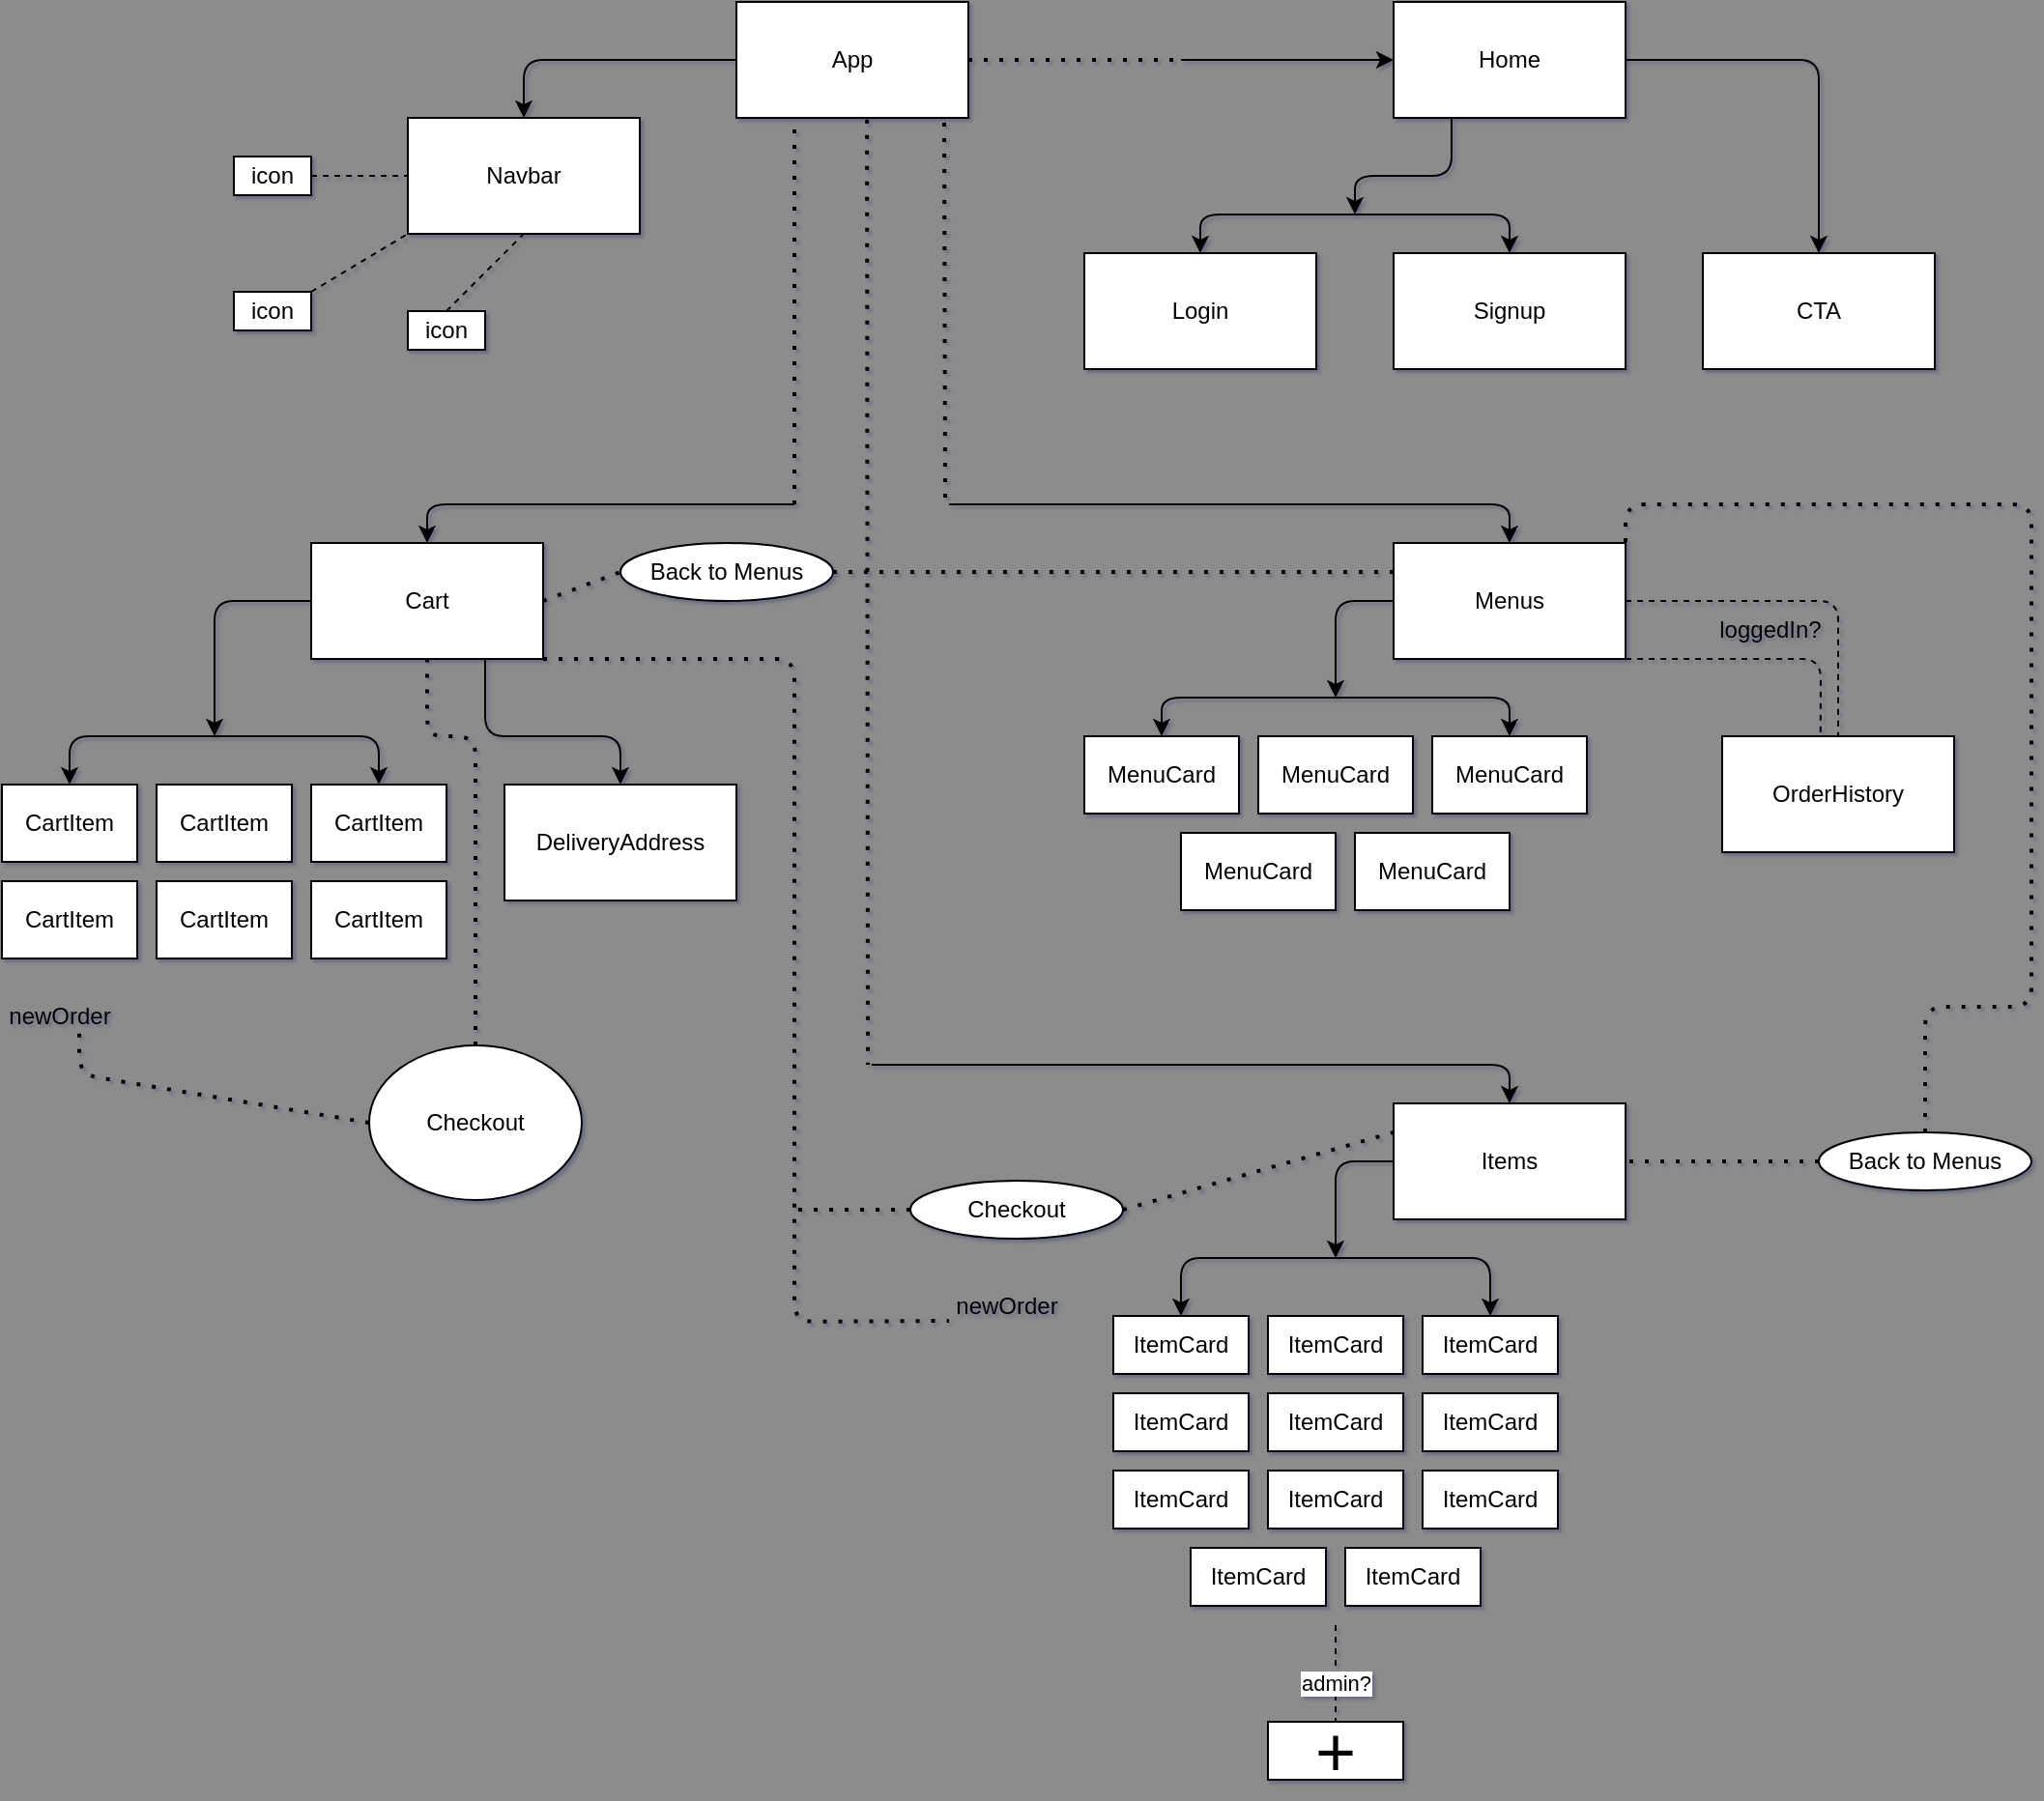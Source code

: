 <mxfile>
    <diagram id="xcmW2i0gw605lT7TwHou" name="Page-1">
        <mxGraphModel dx="2127" dy="925" grid="0" gridSize="10" guides="1" tooltips="1" connect="1" arrows="1" fold="1" page="1" pageScale="1" pageWidth="850" pageHeight="1100" background="#8C8C8C" math="0" shadow="1">
            <root>
                <mxCell id="0"/>
                <mxCell id="1" parent="0"/>
                <mxCell id="2" value="App" style="rounded=0;whiteSpace=wrap;html=1;" parent="1" vertex="1">
                    <mxGeometry x="50" y="60" width="120" height="60" as="geometry"/>
                </mxCell>
                <mxCell id="3" value="Login" style="rounded=0;whiteSpace=wrap;html=1;" parent="1" vertex="1">
                    <mxGeometry x="230" y="190" width="120" height="60" as="geometry"/>
                </mxCell>
                <mxCell id="4" value="Signup" style="rounded=0;whiteSpace=wrap;html=1;" parent="1" vertex="1">
                    <mxGeometry x="390" y="190" width="120" height="60" as="geometry"/>
                </mxCell>
                <mxCell id="5" value="CTA" style="rounded=0;whiteSpace=wrap;html=1;" parent="1" vertex="1">
                    <mxGeometry x="550" y="190" width="120" height="60" as="geometry"/>
                </mxCell>
                <mxCell id="6" value="Home" style="rounded=0;whiteSpace=wrap;html=1;" parent="1" vertex="1">
                    <mxGeometry x="390" y="60" width="120" height="60" as="geometry"/>
                </mxCell>
                <mxCell id="9" value="" style="endArrow=classic;html=1;entryX=0;entryY=0.5;entryDx=0;entryDy=0;" parent="1" target="6" edge="1">
                    <mxGeometry width="50" height="50" relative="1" as="geometry">
                        <mxPoint x="280" y="90" as="sourcePoint"/>
                        <mxPoint x="350" y="280" as="targetPoint"/>
                    </mxGeometry>
                </mxCell>
                <mxCell id="10" value="" style="endArrow=classic;html=1;exitX=1;exitY=0.5;exitDx=0;exitDy=0;entryX=0.5;entryY=0;entryDx=0;entryDy=0;" parent="1" source="6" target="5" edge="1">
                    <mxGeometry width="50" height="50" relative="1" as="geometry">
                        <mxPoint x="420" y="110" as="sourcePoint"/>
                        <mxPoint x="470" y="60" as="targetPoint"/>
                        <Array as="points">
                            <mxPoint x="610" y="90"/>
                        </Array>
                    </mxGeometry>
                </mxCell>
                <mxCell id="11" value="" style="endArrow=classic;html=1;exitX=0.25;exitY=1;exitDx=0;exitDy=0;" parent="1" source="6" edge="1">
                    <mxGeometry width="50" height="50" relative="1" as="geometry">
                        <mxPoint x="420" y="110" as="sourcePoint"/>
                        <mxPoint x="370" y="170" as="targetPoint"/>
                        <Array as="points">
                            <mxPoint x="420" y="150"/>
                            <mxPoint x="370" y="150"/>
                        </Array>
                    </mxGeometry>
                </mxCell>
                <mxCell id="12" value="" style="endArrow=classic;startArrow=classic;html=1;exitX=0.5;exitY=0;exitDx=0;exitDy=0;entryX=0.5;entryY=0;entryDx=0;entryDy=0;" parent="1" source="3" target="4" edge="1">
                    <mxGeometry width="50" height="50" relative="1" as="geometry">
                        <mxPoint x="420" y="110" as="sourcePoint"/>
                        <mxPoint x="470" y="60" as="targetPoint"/>
                        <Array as="points">
                            <mxPoint x="290" y="170"/>
                            <mxPoint x="370" y="170"/>
                            <mxPoint x="450" y="170"/>
                        </Array>
                    </mxGeometry>
                </mxCell>
                <mxCell id="13" value="Menus" style="rounded=0;whiteSpace=wrap;html=1;" parent="1" vertex="1">
                    <mxGeometry x="390" y="340" width="120" height="60" as="geometry"/>
                </mxCell>
                <mxCell id="14" value="MenuCard" style="rounded=0;whiteSpace=wrap;html=1;" parent="1" vertex="1">
                    <mxGeometry x="230" y="440" width="80" height="40" as="geometry"/>
                </mxCell>
                <mxCell id="15" value="MenuCard" style="rounded=0;whiteSpace=wrap;html=1;" parent="1" vertex="1">
                    <mxGeometry x="320" y="440" width="80" height="40" as="geometry"/>
                </mxCell>
                <mxCell id="16" value="MenuCard" style="rounded=0;whiteSpace=wrap;html=1;" parent="1" vertex="1">
                    <mxGeometry x="410" y="440" width="80" height="40" as="geometry"/>
                </mxCell>
                <mxCell id="17" value="MenuCard" style="rounded=0;whiteSpace=wrap;html=1;" parent="1" vertex="1">
                    <mxGeometry x="280" y="490" width="80" height="40" as="geometry"/>
                </mxCell>
                <mxCell id="18" value="MenuCard" style="rounded=0;whiteSpace=wrap;html=1;" parent="1" vertex="1">
                    <mxGeometry x="370" y="490" width="80" height="40" as="geometry"/>
                </mxCell>
                <mxCell id="19" value="" style="endArrow=classic;html=1;exitX=0;exitY=0.5;exitDx=0;exitDy=0;" parent="1" source="13" edge="1">
                    <mxGeometry width="50" height="50" relative="1" as="geometry">
                        <mxPoint x="340" y="350" as="sourcePoint"/>
                        <mxPoint x="360" y="420" as="targetPoint"/>
                        <Array as="points">
                            <mxPoint x="360" y="370"/>
                        </Array>
                    </mxGeometry>
                </mxCell>
                <mxCell id="20" value="" style="endArrow=classic;startArrow=classic;html=1;exitX=0.5;exitY=0;exitDx=0;exitDy=0;entryX=0.5;entryY=0;entryDx=0;entryDy=0;" parent="1" source="14" target="16" edge="1">
                    <mxGeometry width="50" height="50" relative="1" as="geometry">
                        <mxPoint x="340" y="350" as="sourcePoint"/>
                        <mxPoint x="390" y="300" as="targetPoint"/>
                        <Array as="points">
                            <mxPoint x="270" y="420"/>
                            <mxPoint x="360" y="420"/>
                            <mxPoint x="450" y="420"/>
                        </Array>
                    </mxGeometry>
                </mxCell>
                <mxCell id="21" value="OrderHistory" style="rounded=0;whiteSpace=wrap;html=1;" parent="1" vertex="1">
                    <mxGeometry x="560" y="440" width="120" height="60" as="geometry"/>
                </mxCell>
                <mxCell id="22" value="" style="endArrow=none;dashed=1;html=1;entryX=0.5;entryY=0;entryDx=0;entryDy=0;exitX=1;exitY=0.5;exitDx=0;exitDy=0;" parent="1" source="13" target="21" edge="1">
                    <mxGeometry width="50" height="50" relative="1" as="geometry">
                        <mxPoint x="510" y="390" as="sourcePoint"/>
                        <mxPoint x="560" y="340" as="targetPoint"/>
                        <Array as="points">
                            <mxPoint x="620" y="370"/>
                        </Array>
                    </mxGeometry>
                </mxCell>
                <mxCell id="23" value="" style="endArrow=none;dashed=1;html=1;exitX=1;exitY=1;exitDx=0;exitDy=0;entryX=0.424;entryY=0.014;entryDx=0;entryDy=0;entryPerimeter=0;" parent="1" source="13" target="21" edge="1">
                    <mxGeometry width="50" height="50" relative="1" as="geometry">
                        <mxPoint x="510" y="390" as="sourcePoint"/>
                        <mxPoint x="560" y="340" as="targetPoint"/>
                        <Array as="points">
                            <mxPoint x="611" y="400"/>
                        </Array>
                    </mxGeometry>
                </mxCell>
                <mxCell id="24" value="loggedIn?" style="text;html=1;strokeColor=none;fillColor=none;align=center;verticalAlign=middle;whiteSpace=wrap;rounded=0;" parent="1" vertex="1">
                    <mxGeometry x="555" y="370" width="60" height="30" as="geometry"/>
                </mxCell>
                <mxCell id="26" value="" style="endArrow=classic;html=1;entryX=0.5;entryY=0;entryDx=0;entryDy=0;" parent="1" target="13" edge="1">
                    <mxGeometry width="50" height="50" relative="1" as="geometry">
                        <mxPoint x="160" y="320" as="sourcePoint"/>
                        <mxPoint x="330" y="330" as="targetPoint"/>
                        <Array as="points">
                            <mxPoint x="160" y="320"/>
                            <mxPoint x="450" y="320"/>
                        </Array>
                    </mxGeometry>
                </mxCell>
                <mxCell id="27" value="Navbar" style="rounded=0;whiteSpace=wrap;html=1;" parent="1" vertex="1">
                    <mxGeometry x="-120" y="120" width="120" height="60" as="geometry"/>
                </mxCell>
                <mxCell id="28" value="icon" style="rounded=0;whiteSpace=wrap;html=1;" parent="1" vertex="1">
                    <mxGeometry x="-210" y="210" width="40" height="20" as="geometry"/>
                </mxCell>
                <mxCell id="29" value="icon" style="rounded=0;whiteSpace=wrap;html=1;" parent="1" vertex="1">
                    <mxGeometry x="-210" y="140" width="40" height="20" as="geometry"/>
                </mxCell>
                <mxCell id="30" value="icon" style="rounded=0;whiteSpace=wrap;html=1;" parent="1" vertex="1">
                    <mxGeometry x="-120" y="220" width="40" height="20" as="geometry"/>
                </mxCell>
                <mxCell id="31" value="" style="endArrow=none;dashed=1;html=1;entryX=0.5;entryY=1;entryDx=0;entryDy=0;exitX=0.5;exitY=0;exitDx=0;exitDy=0;" parent="1" source="30" target="27" edge="1">
                    <mxGeometry width="50" height="50" relative="1" as="geometry">
                        <mxPoint x="-130" y="350" as="sourcePoint"/>
                        <mxPoint x="-80" y="300" as="targetPoint"/>
                    </mxGeometry>
                </mxCell>
                <mxCell id="33" value="" style="endArrow=none;dashed=1;html=1;exitX=1;exitY=0;exitDx=0;exitDy=0;entryX=0;entryY=1;entryDx=0;entryDy=0;" parent="1" source="28" target="27" edge="1">
                    <mxGeometry width="50" height="50" relative="1" as="geometry">
                        <mxPoint x="-130" y="350" as="sourcePoint"/>
                        <mxPoint x="-80" y="300" as="targetPoint"/>
                    </mxGeometry>
                </mxCell>
                <mxCell id="34" value="" style="endArrow=none;dashed=1;html=1;exitX=1;exitY=0.5;exitDx=0;exitDy=0;entryX=0;entryY=0.5;entryDx=0;entryDy=0;" parent="1" source="29" target="27" edge="1">
                    <mxGeometry width="50" height="50" relative="1" as="geometry">
                        <mxPoint x="-130" y="350" as="sourcePoint"/>
                        <mxPoint x="-80" y="300" as="targetPoint"/>
                    </mxGeometry>
                </mxCell>
                <mxCell id="35" value="" style="endArrow=classic;html=1;entryX=0.5;entryY=0;entryDx=0;entryDy=0;exitX=0;exitY=0.5;exitDx=0;exitDy=0;" parent="1" source="2" target="27" edge="1">
                    <mxGeometry width="50" height="50" relative="1" as="geometry">
                        <mxPoint x="60" y="190" as="sourcePoint"/>
                        <mxPoint x="110" y="140" as="targetPoint"/>
                        <Array as="points">
                            <mxPoint x="-60" y="90"/>
                        </Array>
                    </mxGeometry>
                </mxCell>
                <mxCell id="37" value="" style="endArrow=none;dashed=1;html=1;dashPattern=1 3;strokeWidth=2;exitX=0.896;exitY=1.042;exitDx=0;exitDy=0;exitPerimeter=0;" parent="1" source="2" edge="1">
                    <mxGeometry width="50" height="50" relative="1" as="geometry">
                        <mxPoint x="290" y="220" as="sourcePoint"/>
                        <mxPoint x="158" y="320" as="targetPoint"/>
                    </mxGeometry>
                </mxCell>
                <mxCell id="38" value="" style="endArrow=none;dashed=1;html=1;dashPattern=1 3;strokeWidth=2;exitX=1;exitY=0.5;exitDx=0;exitDy=0;" parent="1" source="2" edge="1">
                    <mxGeometry width="50" height="50" relative="1" as="geometry">
                        <mxPoint x="290" y="220" as="sourcePoint"/>
                        <mxPoint x="280" y="90" as="targetPoint"/>
                    </mxGeometry>
                </mxCell>
                <mxCell id="39" value="Items" style="rounded=0;whiteSpace=wrap;html=1;" parent="1" vertex="1">
                    <mxGeometry x="390" y="630" width="120" height="60" as="geometry"/>
                </mxCell>
                <mxCell id="40" value="ItemCard" style="rounded=0;whiteSpace=wrap;html=1;" parent="1" vertex="1">
                    <mxGeometry x="245" y="740" width="70" height="30" as="geometry"/>
                </mxCell>
                <mxCell id="41" value="ItemCard" style="rounded=0;whiteSpace=wrap;html=1;" parent="1" vertex="1">
                    <mxGeometry x="285" y="860" width="70" height="30" as="geometry"/>
                </mxCell>
                <mxCell id="42" value="ItemCard" style="rounded=0;whiteSpace=wrap;html=1;" parent="1" vertex="1">
                    <mxGeometry x="365" y="860" width="70" height="30" as="geometry"/>
                </mxCell>
                <mxCell id="43" value="ItemCard" style="rounded=0;whiteSpace=wrap;html=1;" parent="1" vertex="1">
                    <mxGeometry x="245" y="780" width="70" height="30" as="geometry"/>
                </mxCell>
                <mxCell id="44" value="ItemCard" style="rounded=0;whiteSpace=wrap;html=1;" parent="1" vertex="1">
                    <mxGeometry x="245" y="820" width="70" height="30" as="geometry"/>
                </mxCell>
                <mxCell id="45" value="ItemCard" style="rounded=0;whiteSpace=wrap;html=1;" parent="1" vertex="1">
                    <mxGeometry x="325" y="820" width="70" height="30" as="geometry"/>
                </mxCell>
                <mxCell id="46" value="ItemCard" style="rounded=0;whiteSpace=wrap;html=1;" parent="1" vertex="1">
                    <mxGeometry x="325" y="780" width="70" height="30" as="geometry"/>
                </mxCell>
                <mxCell id="47" value="ItemCard" style="rounded=0;whiteSpace=wrap;html=1;" parent="1" vertex="1">
                    <mxGeometry x="325" y="740" width="70" height="30" as="geometry"/>
                </mxCell>
                <mxCell id="48" value="ItemCard" style="rounded=0;whiteSpace=wrap;html=1;" parent="1" vertex="1">
                    <mxGeometry x="405" y="820" width="70" height="30" as="geometry"/>
                </mxCell>
                <mxCell id="49" value="ItemCard" style="rounded=0;whiteSpace=wrap;html=1;" parent="1" vertex="1">
                    <mxGeometry x="405" y="780" width="70" height="30" as="geometry"/>
                </mxCell>
                <mxCell id="50" value="ItemCard" style="rounded=0;whiteSpace=wrap;html=1;" parent="1" vertex="1">
                    <mxGeometry x="405" y="740" width="70" height="30" as="geometry"/>
                </mxCell>
                <mxCell id="52" value="" style="endArrow=classic;html=1;exitX=0;exitY=0.5;exitDx=0;exitDy=0;" parent="1" source="39" edge="1">
                    <mxGeometry width="50" height="50" relative="1" as="geometry">
                        <mxPoint x="410" y="680" as="sourcePoint"/>
                        <mxPoint x="360" y="710" as="targetPoint"/>
                        <Array as="points">
                            <mxPoint x="360" y="660"/>
                        </Array>
                    </mxGeometry>
                </mxCell>
                <mxCell id="53" value="" style="endArrow=classic;startArrow=classic;html=1;exitX=0.5;exitY=0;exitDx=0;exitDy=0;entryX=0.5;entryY=0;entryDx=0;entryDy=0;" parent="1" source="40" target="50" edge="1">
                    <mxGeometry width="50" height="50" relative="1" as="geometry">
                        <mxPoint x="410" y="680" as="sourcePoint"/>
                        <mxPoint x="460" y="630" as="targetPoint"/>
                        <Array as="points">
                            <mxPoint x="280" y="710"/>
                            <mxPoint x="360" y="710"/>
                            <mxPoint x="440" y="710"/>
                        </Array>
                    </mxGeometry>
                </mxCell>
                <mxCell id="54" value="Back to Menus" style="ellipse;whiteSpace=wrap;html=1;" parent="1" vertex="1">
                    <mxGeometry x="610" y="645" width="110" height="30" as="geometry"/>
                </mxCell>
                <mxCell id="55" value="Checkout" style="ellipse;whiteSpace=wrap;html=1;" parent="1" vertex="1">
                    <mxGeometry x="140" y="670" width="110" height="30" as="geometry"/>
                </mxCell>
                <mxCell id="56" value="" style="endArrow=none;dashed=1;html=1;dashPattern=1 3;strokeWidth=2;entryX=0;entryY=0.25;entryDx=0;entryDy=0;exitX=1;exitY=0.5;exitDx=0;exitDy=0;" parent="1" source="55" target="39" edge="1">
                    <mxGeometry width="50" height="50" relative="1" as="geometry">
                        <mxPoint x="480" y="790" as="sourcePoint"/>
                        <mxPoint x="530" y="740" as="targetPoint"/>
                    </mxGeometry>
                </mxCell>
                <mxCell id="57" value="" style="endArrow=none;dashed=1;html=1;dashPattern=1 3;strokeWidth=2;exitX=0;exitY=0.5;exitDx=0;exitDy=0;entryX=1;entryY=0.5;entryDx=0;entryDy=0;" parent="1" source="54" target="39" edge="1">
                    <mxGeometry width="50" height="50" relative="1" as="geometry">
                        <mxPoint x="480" y="790" as="sourcePoint"/>
                        <mxPoint x="530" y="740" as="targetPoint"/>
                    </mxGeometry>
                </mxCell>
                <mxCell id="58" value="" style="endArrow=none;dashed=1;html=1;dashPattern=1 3;strokeWidth=2;exitX=0.5;exitY=0;exitDx=0;exitDy=0;entryX=1;entryY=0;entryDx=0;entryDy=0;" parent="1" source="54" target="13" edge="1">
                    <mxGeometry width="50" height="50" relative="1" as="geometry">
                        <mxPoint x="480" y="540" as="sourcePoint"/>
                        <mxPoint x="530" y="490" as="targetPoint"/>
                        <Array as="points">
                            <mxPoint x="665" y="580"/>
                            <mxPoint x="720" y="580"/>
                            <mxPoint x="720" y="320"/>
                            <mxPoint x="510" y="320"/>
                        </Array>
                    </mxGeometry>
                </mxCell>
                <mxCell id="59" value="" style="endArrow=none;dashed=1;html=1;dashPattern=1 3;strokeWidth=2;exitX=0.563;exitY=1.014;exitDx=0;exitDy=0;exitPerimeter=0;" parent="1" source="2" edge="1">
                    <mxGeometry width="50" height="50" relative="1" as="geometry">
                        <mxPoint x="200" y="340" as="sourcePoint"/>
                        <mxPoint x="118" y="610" as="targetPoint"/>
                    </mxGeometry>
                </mxCell>
                <mxCell id="60" value="" style="endArrow=classic;html=1;entryX=0.5;entryY=0;entryDx=0;entryDy=0;" parent="1" target="39" edge="1">
                    <mxGeometry width="50" height="50" relative="1" as="geometry">
                        <mxPoint x="120" y="610" as="sourcePoint"/>
                        <mxPoint x="290" y="570" as="targetPoint"/>
                        <Array as="points">
                            <mxPoint x="450" y="610"/>
                        </Array>
                    </mxGeometry>
                </mxCell>
                <mxCell id="61" value="Cart" style="rounded=0;whiteSpace=wrap;html=1;" parent="1" vertex="1">
                    <mxGeometry x="-170" y="340" width="120" height="60" as="geometry"/>
                </mxCell>
                <mxCell id="62" value="" style="endArrow=none;dashed=1;html=1;dashPattern=1 3;strokeWidth=2;entryX=0.25;entryY=1;entryDx=0;entryDy=0;" parent="1" target="2" edge="1">
                    <mxGeometry width="50" height="50" relative="1" as="geometry">
                        <mxPoint x="80" y="320" as="sourcePoint"/>
                        <mxPoint x="30" y="360" as="targetPoint"/>
                    </mxGeometry>
                </mxCell>
                <mxCell id="63" value="" style="endArrow=classic;html=1;entryX=0.5;entryY=0;entryDx=0;entryDy=0;" parent="1" target="61" edge="1">
                    <mxGeometry width="50" height="50" relative="1" as="geometry">
                        <mxPoint x="80" y="320" as="sourcePoint"/>
                        <mxPoint x="30" y="360" as="targetPoint"/>
                        <Array as="points">
                            <mxPoint x="-110" y="320"/>
                        </Array>
                    </mxGeometry>
                </mxCell>
                <mxCell id="64" value="CartItem" style="rounded=0;whiteSpace=wrap;html=1;" parent="1" vertex="1">
                    <mxGeometry x="-330" y="465" width="70" height="40" as="geometry"/>
                </mxCell>
                <mxCell id="65" value="CartItem" style="rounded=0;whiteSpace=wrap;html=1;" parent="1" vertex="1">
                    <mxGeometry x="-250" y="515" width="70" height="40" as="geometry"/>
                </mxCell>
                <mxCell id="66" value="CartItem" style="rounded=0;whiteSpace=wrap;html=1;" parent="1" vertex="1">
                    <mxGeometry x="-250" y="465" width="70" height="40" as="geometry"/>
                </mxCell>
                <mxCell id="67" value="CartItem" style="rounded=0;whiteSpace=wrap;html=1;" parent="1" vertex="1">
                    <mxGeometry x="-330" y="515" width="70" height="40" as="geometry"/>
                </mxCell>
                <mxCell id="68" value="CartItem" style="rounded=0;whiteSpace=wrap;html=1;" parent="1" vertex="1">
                    <mxGeometry x="-170" y="515" width="70" height="40" as="geometry"/>
                </mxCell>
                <mxCell id="69" value="CartItem" style="rounded=0;whiteSpace=wrap;html=1;" parent="1" vertex="1">
                    <mxGeometry x="-170" y="465" width="70" height="40" as="geometry"/>
                </mxCell>
                <mxCell id="70" value="" style="endArrow=classic;html=1;exitX=0;exitY=0.5;exitDx=0;exitDy=0;" parent="1" source="61" edge="1">
                    <mxGeometry width="50" height="50" relative="1" as="geometry">
                        <mxPoint x="-160" y="400" as="sourcePoint"/>
                        <mxPoint x="-220" y="440" as="targetPoint"/>
                        <Array as="points">
                            <mxPoint x="-220" y="370"/>
                        </Array>
                    </mxGeometry>
                </mxCell>
                <mxCell id="71" value="" style="endArrow=classic;startArrow=classic;html=1;exitX=0.5;exitY=0;exitDx=0;exitDy=0;entryX=0.5;entryY=0;entryDx=0;entryDy=0;" parent="1" source="64" target="69" edge="1">
                    <mxGeometry width="50" height="50" relative="1" as="geometry">
                        <mxPoint x="-160" y="400" as="sourcePoint"/>
                        <mxPoint x="-110" y="350" as="targetPoint"/>
                        <Array as="points">
                            <mxPoint x="-295" y="440"/>
                            <mxPoint x="-135" y="440"/>
                        </Array>
                    </mxGeometry>
                </mxCell>
                <mxCell id="72" value="DeliveryAddress" style="rounded=0;whiteSpace=wrap;html=1;" parent="1" vertex="1">
                    <mxGeometry x="-70" y="465" width="120" height="60" as="geometry"/>
                </mxCell>
                <mxCell id="73" value="" style="endArrow=classic;html=1;exitX=0.75;exitY=1;exitDx=0;exitDy=0;entryX=0.5;entryY=0;entryDx=0;entryDy=0;" parent="1" source="61" target="72" edge="1">
                    <mxGeometry width="50" height="50" relative="1" as="geometry">
                        <mxPoint x="-130" y="610" as="sourcePoint"/>
                        <mxPoint x="-80" y="560" as="targetPoint"/>
                        <Array as="points">
                            <mxPoint x="-80" y="440"/>
                            <mxPoint x="-10" y="440"/>
                        </Array>
                    </mxGeometry>
                </mxCell>
                <mxCell id="75" value="Back to Menus" style="ellipse;whiteSpace=wrap;html=1;" parent="1" vertex="1">
                    <mxGeometry x="-10" y="340" width="110" height="30" as="geometry"/>
                </mxCell>
                <mxCell id="76" value="Checkout" style="ellipse;whiteSpace=wrap;html=1;" parent="1" vertex="1">
                    <mxGeometry x="-140" y="600" width="110" height="80" as="geometry"/>
                </mxCell>
                <mxCell id="77" value="" style="endArrow=none;dashed=1;html=1;dashPattern=1 3;strokeWidth=2;exitX=1;exitY=0.5;exitDx=0;exitDy=0;entryX=0;entryY=0.5;entryDx=0;entryDy=0;" parent="1" source="61" target="75" edge="1">
                    <mxGeometry width="50" height="50" relative="1" as="geometry">
                        <mxPoint x="-40" y="560" as="sourcePoint"/>
                        <mxPoint x="10" y="510" as="targetPoint"/>
                    </mxGeometry>
                </mxCell>
                <mxCell id="78" value="" style="endArrow=none;dashed=1;html=1;dashPattern=1 3;strokeWidth=2;exitX=1;exitY=0.5;exitDx=0;exitDy=0;entryX=0;entryY=0.25;entryDx=0;entryDy=0;" parent="1" source="75" target="13" edge="1">
                    <mxGeometry width="50" height="50" relative="1" as="geometry">
                        <mxPoint x="260" y="540" as="sourcePoint"/>
                        <mxPoint x="310" y="490" as="targetPoint"/>
                    </mxGeometry>
                </mxCell>
                <mxCell id="79" value="" style="endArrow=none;dashed=1;html=1;dashPattern=1 3;strokeWidth=2;exitX=0.5;exitY=0;exitDx=0;exitDy=0;entryX=0.5;entryY=1;entryDx=0;entryDy=0;" parent="1" source="76" target="61" edge="1">
                    <mxGeometry width="50" height="50" relative="1" as="geometry">
                        <mxPoint x="50" y="520" as="sourcePoint"/>
                        <mxPoint x="100" y="470" as="targetPoint"/>
                        <Array as="points">
                            <mxPoint x="-85" y="440"/>
                            <mxPoint x="-110" y="440"/>
                        </Array>
                    </mxGeometry>
                </mxCell>
                <mxCell id="80" value="" style="endArrow=none;dashed=1;html=1;dashPattern=1 3;strokeWidth=2;exitX=0;exitY=0.5;exitDx=0;exitDy=0;" parent="1" source="76" edge="1">
                    <mxGeometry width="50" height="50" relative="1" as="geometry">
                        <mxPoint x="-100" y="540" as="sourcePoint"/>
                        <mxPoint x="-290" y="590" as="targetPoint"/>
                        <Array as="points">
                            <mxPoint x="-290" y="615"/>
                        </Array>
                    </mxGeometry>
                </mxCell>
                <mxCell id="81" value="newOrder" style="text;html=1;strokeColor=none;fillColor=none;align=center;verticalAlign=middle;whiteSpace=wrap;rounded=0;" parent="1" vertex="1">
                    <mxGeometry x="-330" y="570" width="60" height="30" as="geometry"/>
                </mxCell>
                <mxCell id="82" value="newOrder" style="text;html=1;strokeColor=none;fillColor=none;align=center;verticalAlign=middle;whiteSpace=wrap;rounded=0;" parent="1" vertex="1">
                    <mxGeometry x="160" y="720" width="60" height="30" as="geometry"/>
                </mxCell>
                <mxCell id="83" value="" style="endArrow=none;dashed=1;html=1;dashPattern=1 3;strokeWidth=2;exitX=1;exitY=1;exitDx=0;exitDy=0;entryX=0;entryY=0.75;entryDx=0;entryDy=0;" parent="1" source="61" target="82" edge="1">
                    <mxGeometry width="50" height="50" relative="1" as="geometry">
                        <mxPoint x="80" y="550" as="sourcePoint"/>
                        <mxPoint x="130" y="720" as="targetPoint"/>
                        <Array as="points">
                            <mxPoint x="80" y="400"/>
                            <mxPoint x="80" y="743"/>
                        </Array>
                    </mxGeometry>
                </mxCell>
                <mxCell id="84" value="&lt;font style=&quot;font-size: 36px&quot;&gt;+&lt;/font&gt;" style="rounded=0;whiteSpace=wrap;html=1;" parent="1" vertex="1">
                    <mxGeometry x="325" y="950" width="70" height="30" as="geometry"/>
                </mxCell>
                <mxCell id="85" value="" style="endArrow=none;dashed=1;html=1;entryX=0.5;entryY=0;entryDx=0;entryDy=0;" parent="1" target="84" edge="1">
                    <mxGeometry width="50" height="50" relative="1" as="geometry">
                        <mxPoint x="360" y="900" as="sourcePoint"/>
                        <mxPoint x="410" y="790" as="targetPoint"/>
                    </mxGeometry>
                </mxCell>
                <mxCell id="86" value="admin?" style="edgeLabel;html=1;align=center;verticalAlign=middle;resizable=0;points=[];" parent="85" vertex="1" connectable="0">
                    <mxGeometry x="-0.52" y="-1" relative="1" as="geometry">
                        <mxPoint x="1" y="18" as="offset"/>
                    </mxGeometry>
                </mxCell>
                <mxCell id="87" value="" style="endArrow=none;dashed=1;html=1;dashPattern=1 3;strokeWidth=2;exitX=0;exitY=0.5;exitDx=0;exitDy=0;" parent="1" source="55" edge="1">
                    <mxGeometry width="50" height="50" relative="1" as="geometry">
                        <mxPoint x="150" y="710" as="sourcePoint"/>
                        <mxPoint x="80" y="685" as="targetPoint"/>
                    </mxGeometry>
                </mxCell>
            </root>
        </mxGraphModel>
    </diagram>
</mxfile>
